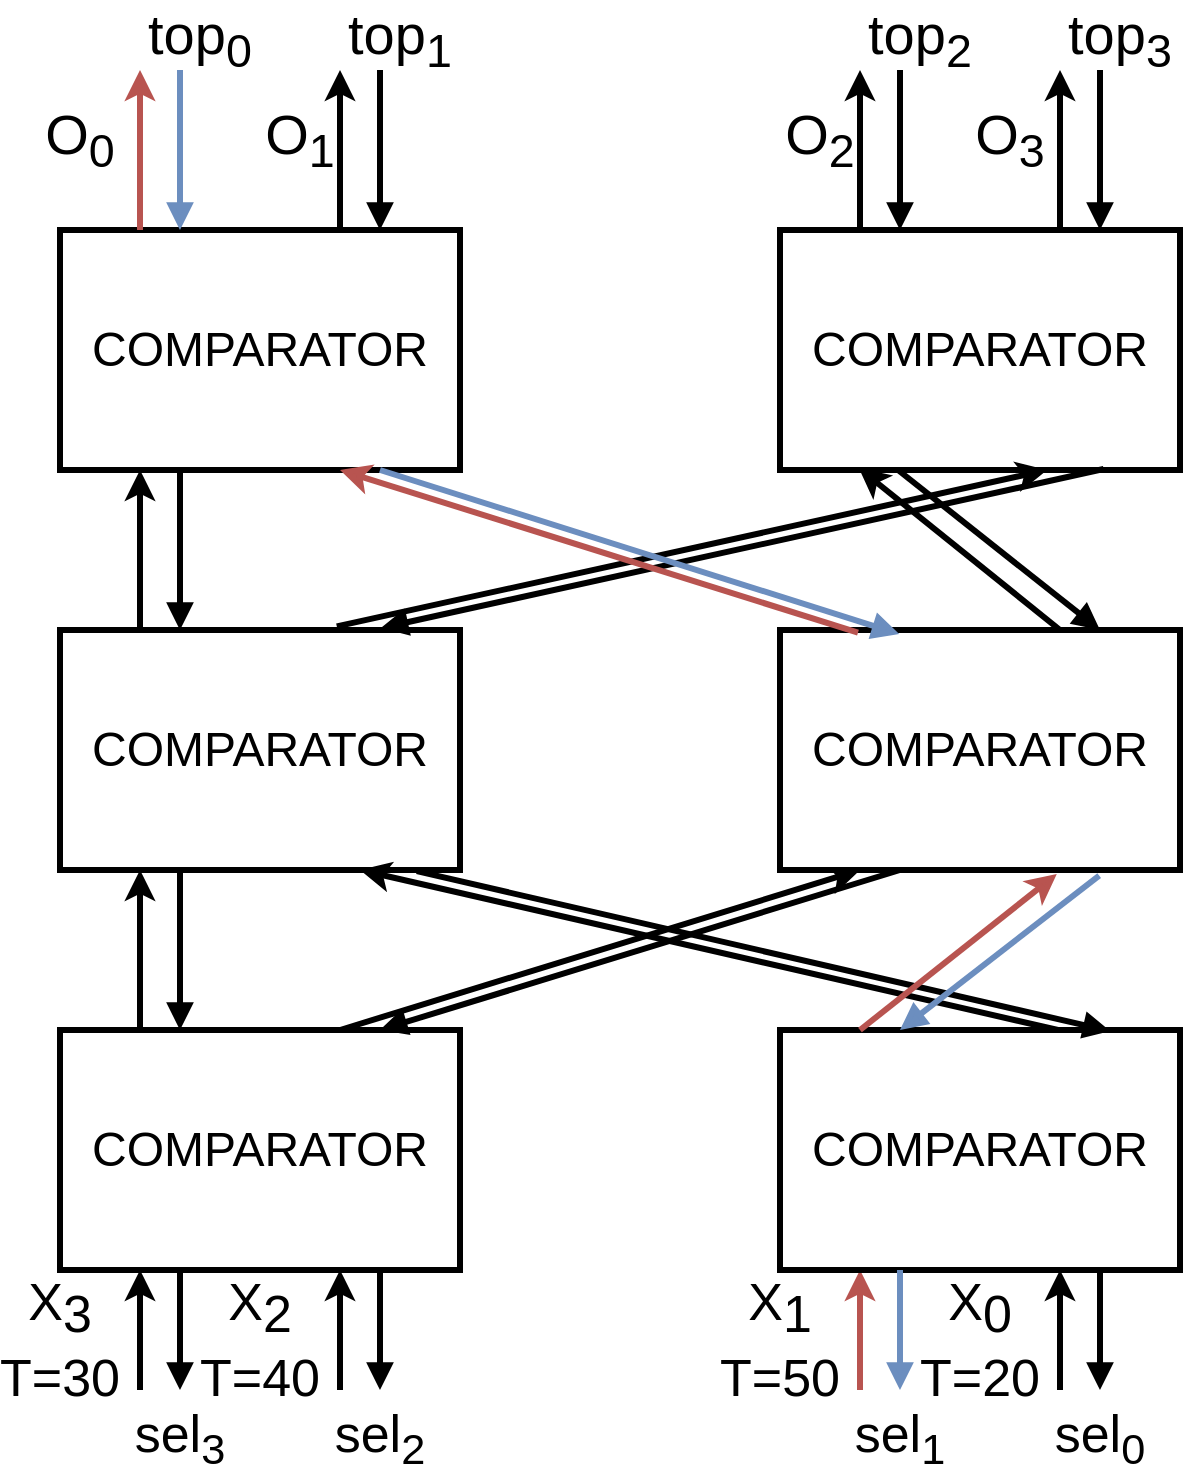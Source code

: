 <mxfile version="24.2.3" type="github">
  <diagram name="Page-1" id="67T9Y4tmb1YHdr85L90Y">
    <mxGraphModel dx="710" dy="1594" grid="1" gridSize="10" guides="1" tooltips="1" connect="1" arrows="1" fold="1" page="1" pageScale="1" pageWidth="850" pageHeight="1100" math="0" shadow="0">
      <root>
        <mxCell id="0" />
        <mxCell id="1" parent="0" />
        <mxCell id="3TUTral6N7AOeNxpEsLW-5" value="COMPARATOR" style="rounded=0;whiteSpace=wrap;html=1;strokeWidth=3;fontSize=24;" parent="1" vertex="1">
          <mxGeometry x="120" y="390" width="200" height="120" as="geometry" />
        </mxCell>
        <mxCell id="3TUTral6N7AOeNxpEsLW-11" style="rounded=0;orthogonalLoop=1;jettySize=auto;html=1;exitX=0.75;exitY=0;exitDx=0;exitDy=0;entryX=0.25;entryY=1;entryDx=0;entryDy=0;strokeWidth=3;fontSize=24;" parent="1" edge="1">
          <mxGeometry relative="1" as="geometry">
            <mxPoint x="260" y="590" as="sourcePoint" />
            <mxPoint x="520.0" y="510" as="targetPoint" />
          </mxGeometry>
        </mxCell>
        <mxCell id="3TUTral6N7AOeNxpEsLW-13" style="edgeStyle=orthogonalEdgeStyle;rounded=0;orthogonalLoop=1;jettySize=auto;html=1;exitX=0.25;exitY=0;exitDx=0;exitDy=0;entryX=0.25;entryY=1;entryDx=0;entryDy=0;strokeWidth=3;fontSize=24;" parent="1" edge="1">
          <mxGeometry relative="1" as="geometry">
            <mxPoint x="160" y="590" as="sourcePoint" />
            <mxPoint x="160" y="510" as="targetPoint" />
          </mxGeometry>
        </mxCell>
        <mxCell id="3TUTral6N7AOeNxpEsLW-19" style="edgeStyle=orthogonalEdgeStyle;rounded=0;orthogonalLoop=1;jettySize=auto;html=1;exitX=0.25;exitY=1;exitDx=0;exitDy=0;startArrow=classic;startFill=1;endArrow=none;endFill=0;strokeWidth=3;fontSize=24;" parent="1" edge="1">
          <mxGeometry relative="1" as="geometry">
            <mxPoint x="160" y="770" as="targetPoint" />
            <mxPoint x="160" y="710" as="sourcePoint" />
          </mxGeometry>
        </mxCell>
        <mxCell id="3TUTral6N7AOeNxpEsLW-20" style="edgeStyle=orthogonalEdgeStyle;rounded=0;orthogonalLoop=1;jettySize=auto;html=1;exitX=0.75;exitY=1;exitDx=0;exitDy=0;startArrow=classic;startFill=1;endArrow=none;endFill=0;strokeWidth=3;fontSize=24;" parent="1" edge="1">
          <mxGeometry relative="1" as="geometry">
            <mxPoint x="260" y="770" as="targetPoint" />
            <mxPoint x="260" y="710" as="sourcePoint" />
          </mxGeometry>
        </mxCell>
        <mxCell id="3TUTral6N7AOeNxpEsLW-1" value="COMPARATOR" style="rounded=0;whiteSpace=wrap;html=1;strokeWidth=3;fontSize=24;" parent="1" vertex="1">
          <mxGeometry x="120" y="590" width="200" height="120" as="geometry" />
        </mxCell>
        <mxCell id="3TUTral6N7AOeNxpEsLW-21" style="edgeStyle=orthogonalEdgeStyle;rounded=0;orthogonalLoop=1;jettySize=auto;html=1;exitX=0.25;exitY=1;exitDx=0;exitDy=0;startArrow=classic;startFill=1;endArrow=none;endFill=0;fillColor=#e51400;strokeColor=#B85450;strokeWidth=3;fontSize=24;" parent="1" edge="1">
          <mxGeometry relative="1" as="geometry">
            <mxPoint x="520" y="770" as="targetPoint" />
            <mxPoint x="520.0" y="710" as="sourcePoint" />
          </mxGeometry>
        </mxCell>
        <mxCell id="3TUTral6N7AOeNxpEsLW-22" style="edgeStyle=orthogonalEdgeStyle;rounded=0;orthogonalLoop=1;jettySize=auto;html=1;exitX=0.75;exitY=1;exitDx=0;exitDy=0;startArrow=classic;startFill=1;endArrow=none;endFill=0;strokeWidth=3;fontSize=24;" parent="1" edge="1">
          <mxGeometry relative="1" as="geometry">
            <mxPoint x="620" y="770" as="targetPoint" />
            <mxPoint x="620.0" y="710" as="sourcePoint" />
          </mxGeometry>
        </mxCell>
        <mxCell id="3TUTral6N7AOeNxpEsLW-2" value="COMPARATOR" style="rounded=0;whiteSpace=wrap;html=1;strokeWidth=3;fontSize=24;" parent="1" vertex="1">
          <mxGeometry x="480" y="590" width="200" height="120" as="geometry" />
        </mxCell>
        <mxCell id="3TUTral6N7AOeNxpEsLW-18" style="rounded=0;orthogonalLoop=1;jettySize=auto;html=1;exitX=0.75;exitY=0;exitDx=0;exitDy=0;entryX=0.75;entryY=1;entryDx=0;entryDy=0;strokeWidth=3;fontSize=24;" parent="1" target="3TUTral6N7AOeNxpEsLW-5" edge="1">
          <mxGeometry relative="1" as="geometry">
            <mxPoint x="619.0" y="590" as="sourcePoint" />
            <mxPoint x="619.0" y="510" as="targetPoint" />
          </mxGeometry>
        </mxCell>
        <mxCell id="3TUTral6N7AOeNxpEsLW-6" value="COMPARATOR" style="rounded=0;whiteSpace=wrap;html=1;strokeWidth=3;fontSize=24;" parent="1" vertex="1">
          <mxGeometry x="480" y="390" width="200" height="120" as="geometry" />
        </mxCell>
        <mxCell id="3TUTral6N7AOeNxpEsLW-14" style="edgeStyle=orthogonalEdgeStyle;rounded=0;orthogonalLoop=1;jettySize=auto;html=1;exitX=0.25;exitY=0;exitDx=0;exitDy=0;entryX=0.25;entryY=1;entryDx=0;entryDy=0;fillColor=#e51400;strokeColor=#000000;strokeWidth=3;fontSize=24;" parent="1" edge="1">
          <mxGeometry relative="1" as="geometry">
            <mxPoint x="160" y="390" as="sourcePoint" />
            <mxPoint x="160" y="310" as="targetPoint" />
          </mxGeometry>
        </mxCell>
        <mxCell id="3TUTral6N7AOeNxpEsLW-9" value="COMPARATOR" style="rounded=0;whiteSpace=wrap;html=1;strokeWidth=3;fontSize=24;" parent="1" vertex="1">
          <mxGeometry x="480" y="190" width="200" height="120" as="geometry" />
        </mxCell>
        <mxCell id="3TUTral6N7AOeNxpEsLW-10" value="COMPARATOR" style="rounded=0;whiteSpace=wrap;html=1;strokeWidth=3;fontSize=24;" parent="1" vertex="1">
          <mxGeometry x="120" y="190" width="200" height="120" as="geometry" />
        </mxCell>
        <mxCell id="3TUTral6N7AOeNxpEsLW-23" style="edgeStyle=orthogonalEdgeStyle;rounded=0;orthogonalLoop=1;jettySize=auto;html=1;exitX=0.25;exitY=0;exitDx=0;exitDy=0;entryX=0.25;entryY=1;entryDx=0;entryDy=0;fillColor=#e51400;strokeColor=#B85450;strokeWidth=3;fontSize=24;" parent="1" edge="1">
          <mxGeometry relative="1" as="geometry">
            <mxPoint x="160" y="190" as="sourcePoint" />
            <mxPoint x="160" y="110" as="targetPoint" />
          </mxGeometry>
        </mxCell>
        <mxCell id="3TUTral6N7AOeNxpEsLW-24" style="edgeStyle=orthogonalEdgeStyle;rounded=0;orthogonalLoop=1;jettySize=auto;html=1;exitX=0.75;exitY=0;exitDx=0;exitDy=0;entryX=0.75;entryY=1;entryDx=0;entryDy=0;strokeWidth=3;fontSize=24;" parent="1" edge="1">
          <mxGeometry relative="1" as="geometry">
            <mxPoint x="260" y="190" as="sourcePoint" />
            <mxPoint x="260" y="110" as="targetPoint" />
          </mxGeometry>
        </mxCell>
        <mxCell id="3TUTral6N7AOeNxpEsLW-25" style="edgeStyle=orthogonalEdgeStyle;rounded=0;orthogonalLoop=1;jettySize=auto;html=1;exitX=0.25;exitY=0;exitDx=0;exitDy=0;entryX=0.25;entryY=1;entryDx=0;entryDy=0;strokeWidth=3;fontSize=24;" parent="1" edge="1">
          <mxGeometry relative="1" as="geometry">
            <mxPoint x="520" y="190" as="sourcePoint" />
            <mxPoint x="520" y="110" as="targetPoint" />
          </mxGeometry>
        </mxCell>
        <mxCell id="3TUTral6N7AOeNxpEsLW-26" style="edgeStyle=orthogonalEdgeStyle;rounded=0;orthogonalLoop=1;jettySize=auto;html=1;exitX=0.75;exitY=0;exitDx=0;exitDy=0;entryX=0.75;entryY=1;entryDx=0;entryDy=0;strokeWidth=3;fontSize=24;" parent="1" edge="1">
          <mxGeometry relative="1" as="geometry">
            <mxPoint x="620" y="190" as="sourcePoint" />
            <mxPoint x="620" y="110" as="targetPoint" />
          </mxGeometry>
        </mxCell>
        <mxCell id="3TUTral6N7AOeNxpEsLW-31" style="rounded=0;orthogonalLoop=1;jettySize=auto;html=1;exitX=0.75;exitY=0;exitDx=0;exitDy=0;entryX=0.25;entryY=1;entryDx=0;entryDy=0;startArrow=block;startFill=1;endArrow=none;endFill=0;strokeWidth=3;fontSize=24;" parent="1" edge="1">
          <mxGeometry relative="1" as="geometry">
            <mxPoint x="280" y="590" as="sourcePoint" />
            <mxPoint x="540" y="510" as="targetPoint" />
          </mxGeometry>
        </mxCell>
        <mxCell id="3TUTral6N7AOeNxpEsLW-32" style="edgeStyle=orthogonalEdgeStyle;rounded=0;orthogonalLoop=1;jettySize=auto;html=1;exitX=0.25;exitY=0;exitDx=0;exitDy=0;entryX=0.25;entryY=1;entryDx=0;entryDy=0;startArrow=block;startFill=1;endArrow=none;endFill=0;strokeWidth=3;fontSize=24;" parent="1" edge="1">
          <mxGeometry relative="1" as="geometry">
            <mxPoint x="180" y="590" as="sourcePoint" />
            <mxPoint x="180" y="510" as="targetPoint" />
          </mxGeometry>
        </mxCell>
        <mxCell id="3TUTral6N7AOeNxpEsLW-33" style="edgeStyle=orthogonalEdgeStyle;rounded=0;orthogonalLoop=1;jettySize=auto;html=1;exitX=0.25;exitY=1;exitDx=0;exitDy=0;startArrow=none;startFill=0;endArrow=block;endFill=1;strokeWidth=3;fontSize=24;" parent="1" edge="1">
          <mxGeometry relative="1" as="geometry">
            <mxPoint x="180" y="770" as="targetPoint" />
            <mxPoint x="180" y="710" as="sourcePoint" />
          </mxGeometry>
        </mxCell>
        <mxCell id="3TUTral6N7AOeNxpEsLW-34" style="edgeStyle=orthogonalEdgeStyle;rounded=0;orthogonalLoop=1;jettySize=auto;html=1;exitX=0.75;exitY=1;exitDx=0;exitDy=0;startArrow=none;startFill=0;endArrow=block;endFill=1;strokeWidth=3;fontSize=24;" parent="1" edge="1">
          <mxGeometry relative="1" as="geometry">
            <mxPoint x="280" y="770" as="targetPoint" />
            <mxPoint x="280" y="710" as="sourcePoint" />
          </mxGeometry>
        </mxCell>
        <mxCell id="3TUTral6N7AOeNxpEsLW-36" style="rounded=0;orthogonalLoop=1;jettySize=auto;html=1;exitX=0.826;exitY=0.005;exitDx=0;exitDy=0;entryX=0.892;entryY=1.005;entryDx=0;entryDy=0;startArrow=block;startFill=1;endArrow=none;endFill=0;strokeWidth=3;fontSize=24;entryPerimeter=0;exitPerimeter=0;" parent="1" source="3TUTral6N7AOeNxpEsLW-2" target="3TUTral6N7AOeNxpEsLW-5" edge="1">
          <mxGeometry relative="1" as="geometry">
            <mxPoint x="640" y="590" as="sourcePoint" />
            <mxPoint x="640" y="510" as="targetPoint" />
          </mxGeometry>
        </mxCell>
        <mxCell id="3TUTral6N7AOeNxpEsLW-37" style="edgeStyle=orthogonalEdgeStyle;rounded=0;orthogonalLoop=1;jettySize=auto;html=1;exitX=0.25;exitY=1;exitDx=0;exitDy=0;startArrow=none;startFill=0;endArrow=block;endFill=1;fillColor=#0050ef;strokeColor=#6C8EBF;strokeWidth=3;fontSize=24;" parent="1" edge="1">
          <mxGeometry relative="1" as="geometry">
            <mxPoint x="540" y="770" as="targetPoint" />
            <mxPoint x="540" y="710" as="sourcePoint" />
          </mxGeometry>
        </mxCell>
        <mxCell id="3TUTral6N7AOeNxpEsLW-38" style="edgeStyle=orthogonalEdgeStyle;rounded=0;orthogonalLoop=1;jettySize=auto;html=1;exitX=0.75;exitY=1;exitDx=0;exitDy=0;startArrow=none;startFill=0;endArrow=block;endFill=1;strokeWidth=3;fontSize=24;" parent="1" edge="1">
          <mxGeometry relative="1" as="geometry">
            <mxPoint x="640" y="770" as="targetPoint" />
            <mxPoint x="640" y="710" as="sourcePoint" />
          </mxGeometry>
        </mxCell>
        <mxCell id="3TUTral6N7AOeNxpEsLW-39" style="edgeStyle=orthogonalEdgeStyle;rounded=0;orthogonalLoop=1;jettySize=auto;html=1;exitX=0.25;exitY=0;exitDx=0;exitDy=0;entryX=0.25;entryY=1;entryDx=0;entryDy=0;startArrow=block;startFill=1;endArrow=none;endFill=0;fillColor=#0050ef;strokeColor=#000000;strokeWidth=3;fontSize=24;" parent="1" edge="1">
          <mxGeometry relative="1" as="geometry">
            <mxPoint x="180" y="390" as="sourcePoint" />
            <mxPoint x="180" y="310" as="targetPoint" />
          </mxGeometry>
        </mxCell>
        <mxCell id="3TUTral6N7AOeNxpEsLW-43" style="edgeStyle=orthogonalEdgeStyle;rounded=0;orthogonalLoop=1;jettySize=auto;html=1;exitX=0.25;exitY=0;exitDx=0;exitDy=0;entryX=0.25;entryY=1;entryDx=0;entryDy=0;startArrow=block;startFill=1;endArrow=none;endFill=0;fillColor=#0050ef;strokeColor=#6C8EBF;strokeWidth=3;fontSize=24;" parent="1" edge="1">
          <mxGeometry relative="1" as="geometry">
            <mxPoint x="180" y="190" as="sourcePoint" />
            <mxPoint x="180" y="110" as="targetPoint" />
          </mxGeometry>
        </mxCell>
        <mxCell id="3TUTral6N7AOeNxpEsLW-44" style="edgeStyle=orthogonalEdgeStyle;rounded=0;orthogonalLoop=1;jettySize=auto;html=1;exitX=0.75;exitY=0;exitDx=0;exitDy=0;entryX=0.75;entryY=1;entryDx=0;entryDy=0;startArrow=block;startFill=1;endArrow=none;endFill=0;strokeWidth=3;fontSize=24;" parent="1" edge="1">
          <mxGeometry relative="1" as="geometry">
            <mxPoint x="280" y="190" as="sourcePoint" />
            <mxPoint x="280" y="110" as="targetPoint" />
          </mxGeometry>
        </mxCell>
        <mxCell id="3TUTral6N7AOeNxpEsLW-45" style="edgeStyle=orthogonalEdgeStyle;rounded=0;orthogonalLoop=1;jettySize=auto;html=1;exitX=0.25;exitY=0;exitDx=0;exitDy=0;entryX=0.25;entryY=1;entryDx=0;entryDy=0;startArrow=block;startFill=1;endArrow=none;endFill=0;strokeWidth=3;fontSize=24;" parent="1" edge="1">
          <mxGeometry relative="1" as="geometry">
            <mxPoint x="540" y="190" as="sourcePoint" />
            <mxPoint x="540" y="110" as="targetPoint" />
          </mxGeometry>
        </mxCell>
        <mxCell id="3TUTral6N7AOeNxpEsLW-46" style="edgeStyle=orthogonalEdgeStyle;rounded=0;orthogonalLoop=1;jettySize=auto;html=1;exitX=0.75;exitY=0;exitDx=0;exitDy=0;entryX=0.75;entryY=1;entryDx=0;entryDy=0;startArrow=block;startFill=1;endArrow=none;endFill=0;strokeWidth=3;fontSize=24;" parent="1" edge="1">
          <mxGeometry relative="1" as="geometry">
            <mxPoint x="640" y="190" as="sourcePoint" />
            <mxPoint x="640" y="110" as="targetPoint" />
          </mxGeometry>
        </mxCell>
        <mxCell id="3TUTral6N7AOeNxpEsLW-54" value="X&lt;sub style=&quot;font-size: 26px;&quot;&gt;3&lt;/sub&gt;&lt;br style=&quot;font-size: 26px;&quot;&gt;T=30" style="text;html=1;align=center;verticalAlign=middle;whiteSpace=wrap;rounded=0;fontSize=26;strokeWidth=3;" parent="1" vertex="1">
          <mxGeometry x="90" y="730" width="60" height="30" as="geometry" />
        </mxCell>
        <mxCell id="3TUTral6N7AOeNxpEsLW-55" value="&lt;div style=&quot;font-size: 26px;&quot;&gt;sel&lt;sub&gt;3&lt;/sub&gt;&lt;/div&gt;" style="text;html=1;align=center;verticalAlign=middle;whiteSpace=wrap;rounded=0;fontSize=26;strokeWidth=3;" parent="1" vertex="1">
          <mxGeometry x="150" y="780" width="60" height="30" as="geometry" />
        </mxCell>
        <mxCell id="3TUTral6N7AOeNxpEsLW-56" value="X&lt;sub style=&quot;font-size: 26px;&quot;&gt;2&lt;/sub&gt;&lt;br style=&quot;font-size: 26px;&quot;&gt;T=40" style="text;html=1;align=center;verticalAlign=middle;whiteSpace=wrap;rounded=0;fontSize=26;strokeWidth=3;" parent="1" vertex="1">
          <mxGeometry x="190" y="730" width="60" height="30" as="geometry" />
        </mxCell>
        <mxCell id="3TUTral6N7AOeNxpEsLW-57" value="&lt;div style=&quot;font-size: 26px;&quot;&gt;sel&lt;sub&gt;2&lt;/sub&gt;&lt;/div&gt;" style="text;html=1;align=center;verticalAlign=middle;whiteSpace=wrap;rounded=0;fontSize=26;strokeWidth=3;" parent="1" vertex="1">
          <mxGeometry x="250" y="780" width="60" height="30" as="geometry" />
        </mxCell>
        <mxCell id="3TUTral6N7AOeNxpEsLW-58" value="X&lt;sub style=&quot;font-size: 26px;&quot;&gt;1&lt;/sub&gt;&lt;br style=&quot;font-size: 26px;&quot;&gt;T=50" style="text;html=1;align=center;verticalAlign=middle;whiteSpace=wrap;rounded=0;fontSize=26;strokeWidth=3;" parent="1" vertex="1">
          <mxGeometry x="450" y="730" width="60" height="30" as="geometry" />
        </mxCell>
        <mxCell id="3TUTral6N7AOeNxpEsLW-59" value="&lt;div style=&quot;font-size: 26px;&quot;&gt;sel&lt;sub&gt;1&lt;/sub&gt;&lt;/div&gt;" style="text;html=1;align=center;verticalAlign=middle;whiteSpace=wrap;rounded=0;fontSize=26;strokeWidth=3;" parent="1" vertex="1">
          <mxGeometry x="510" y="780" width="60" height="30" as="geometry" />
        </mxCell>
        <mxCell id="3TUTral6N7AOeNxpEsLW-60" value="X&lt;sub style=&quot;font-size: 26px;&quot;&gt;0&lt;/sub&gt;&lt;br style=&quot;font-size: 26px;&quot;&gt;T=20" style="text;html=1;align=center;verticalAlign=middle;whiteSpace=wrap;rounded=0;fontSize=26;strokeWidth=3;" parent="1" vertex="1">
          <mxGeometry x="550" y="730" width="60" height="30" as="geometry" />
        </mxCell>
        <mxCell id="3TUTral6N7AOeNxpEsLW-61" value="&lt;div style=&quot;font-size: 26px;&quot;&gt;sel&lt;sub&gt;0&lt;/sub&gt;&lt;/div&gt;" style="text;html=1;align=center;verticalAlign=middle;whiteSpace=wrap;rounded=0;fontSize=26;strokeWidth=3;" parent="1" vertex="1">
          <mxGeometry x="610" y="780" width="60" height="30" as="geometry" />
        </mxCell>
        <mxCell id="3TUTral6N7AOeNxpEsLW-68" value="&lt;font style=&quot;font-size: 28px;&quot;&gt;&lt;span style=&quot;font-size: 28px;&quot;&gt;top&lt;/span&gt;&lt;sub&gt;1&lt;br style=&quot;font-size: 28px;&quot;&gt;&lt;/sub&gt;&lt;/font&gt;" style="text;html=1;align=center;verticalAlign=middle;whiteSpace=wrap;rounded=0;fontSize=28;strokeWidth=3;" parent="1" vertex="1">
          <mxGeometry x="260" y="80" width="60" height="30" as="geometry" />
        </mxCell>
        <mxCell id="3TUTral6N7AOeNxpEsLW-75" value="&lt;div style=&quot;font-size: 25px;&quot;&gt;&lt;font style=&quot;font-size: 28px;&quot;&gt;O&lt;sub&gt;0&lt;/sub&gt;&lt;/font&gt;&lt;/div&gt;" style="text;html=1;align=center;verticalAlign=middle;whiteSpace=wrap;rounded=0;fontSize=24;strokeWidth=3;" parent="1" vertex="1">
          <mxGeometry x="100" y="130" width="60" height="30" as="geometry" />
        </mxCell>
        <mxCell id="3TUTral6N7AOeNxpEsLW-76" value="&lt;div style=&quot;font-size: 28px;&quot;&gt;O&lt;sub&gt;1&lt;/sub&gt;&lt;/div&gt;" style="text;html=1;align=center;verticalAlign=middle;whiteSpace=wrap;rounded=0;fontSize=28;strokeWidth=3;" parent="1" vertex="1">
          <mxGeometry x="210" y="130" width="60" height="30" as="geometry" />
        </mxCell>
        <mxCell id="3TUTral6N7AOeNxpEsLW-79" value="O&lt;sub&gt;2&lt;/sub&gt;" style="text;html=1;align=center;verticalAlign=middle;whiteSpace=wrap;rounded=0;fontSize=28;strokeWidth=3;" parent="1" vertex="1">
          <mxGeometry x="470" y="130" width="60" height="30" as="geometry" />
        </mxCell>
        <mxCell id="3TUTral6N7AOeNxpEsLW-80" value="&lt;div style=&quot;font-size: 28px;&quot;&gt;O&lt;sub&gt;3&lt;/sub&gt;&lt;/div&gt;" style="text;html=1;align=center;verticalAlign=middle;whiteSpace=wrap;rounded=0;fontSize=28;strokeWidth=3;" parent="1" vertex="1">
          <mxGeometry x="565" y="130" width="60" height="30" as="geometry" />
        </mxCell>
        <mxCell id="3TUTral6N7AOeNxpEsLW-16" style="rounded=0;orthogonalLoop=1;jettySize=auto;html=1;strokeWidth=3;fontSize=24;exitX=0.692;exitY=-0.015;exitDx=0;exitDy=0;exitPerimeter=0;entryX=0.668;entryY=1;entryDx=0;entryDy=0;entryPerimeter=0;" parent="1" source="3TUTral6N7AOeNxpEsLW-5" target="3TUTral6N7AOeNxpEsLW-9" edge="1">
          <mxGeometry relative="1" as="geometry">
            <mxPoint x="459" y="390" as="sourcePoint" />
            <mxPoint x="530" y="340" as="targetPoint" />
          </mxGeometry>
        </mxCell>
        <mxCell id="3TUTral6N7AOeNxpEsLW-41" style="rounded=0;orthogonalLoop=1;jettySize=auto;html=1;exitX=0.802;exitY=-0.008;exitDx=0;exitDy=0;startArrow=block;startFill=1;endArrow=none;endFill=0;strokeWidth=3;fontSize=24;exitPerimeter=0;entryX=0.809;entryY=0.996;entryDx=0;entryDy=0;entryPerimeter=0;" parent="1" source="3TUTral6N7AOeNxpEsLW-5" target="3TUTral6N7AOeNxpEsLW-9" edge="1">
          <mxGeometry relative="1" as="geometry">
            <mxPoint x="540" y="390" as="sourcePoint" />
            <mxPoint x="640" y="320" as="targetPoint" />
          </mxGeometry>
        </mxCell>
        <mxCell id="3TUTral6N7AOeNxpEsLW-17" style="rounded=0;orthogonalLoop=1;jettySize=auto;html=1;exitX=0.75;exitY=0;exitDx=0;exitDy=0;entryX=0.197;entryY=0.992;entryDx=0;entryDy=0;strokeWidth=3;fontSize=24;entryPerimeter=0;" parent="1" target="3TUTral6N7AOeNxpEsLW-9" edge="1">
          <mxGeometry relative="1" as="geometry">
            <mxPoint x="620.0" y="390" as="sourcePoint" />
            <mxPoint x="620.0" y="310" as="targetPoint" />
          </mxGeometry>
        </mxCell>
        <mxCell id="3TUTral6N7AOeNxpEsLW-42" style="rounded=0;orthogonalLoop=1;jettySize=auto;html=1;exitX=0.75;exitY=0;exitDx=0;exitDy=0;entryX=0.295;entryY=1;entryDx=0;entryDy=0;startArrow=block;startFill=1;endArrow=none;endFill=0;strokeWidth=3;fontSize=24;entryPerimeter=0;" parent="1" target="3TUTral6N7AOeNxpEsLW-9" edge="1">
          <mxGeometry relative="1" as="geometry">
            <mxPoint x="640" y="390" as="sourcePoint" />
            <mxPoint x="640" y="310" as="targetPoint" />
          </mxGeometry>
        </mxCell>
        <mxCell id="3TUTral6N7AOeNxpEsLW-15" style="rounded=0;orthogonalLoop=1;jettySize=auto;html=1;exitX=0.195;exitY=0.011;exitDx=0;exitDy=0;entryX=0.75;entryY=1;entryDx=0;entryDy=0;strokeWidth=3;fontSize=24;exitPerimeter=0;strokeColor=#B85450;" parent="1" source="3TUTral6N7AOeNxpEsLW-6" edge="1">
          <mxGeometry relative="1" as="geometry">
            <mxPoint x="260" y="390" as="sourcePoint" />
            <mxPoint x="260" y="310" as="targetPoint" />
          </mxGeometry>
        </mxCell>
        <mxCell id="3TUTral6N7AOeNxpEsLW-40" style="rounded=0;orthogonalLoop=1;jettySize=auto;html=1;exitX=0.298;exitY=0.017;exitDx=0;exitDy=0;entryX=0.75;entryY=1;entryDx=0;entryDy=0;startArrow=block;startFill=1;endArrow=none;endFill=0;strokeWidth=3;fontSize=24;exitPerimeter=0;strokeColor=#6C8EBF;" parent="1" source="3TUTral6N7AOeNxpEsLW-6" edge="1">
          <mxGeometry relative="1" as="geometry">
            <mxPoint x="280" y="390" as="sourcePoint" />
            <mxPoint x="280" y="310" as="targetPoint" />
          </mxGeometry>
        </mxCell>
        <mxCell id="3TUTral6N7AOeNxpEsLW-12" style="rounded=0;orthogonalLoop=1;jettySize=auto;html=1;exitX=0.25;exitY=0;exitDx=0;exitDy=0;fillColor=#e51400;strokeColor=#B85450;strokeWidth=3;fontSize=24;entryX=0.692;entryY=1.017;entryDx=0;entryDy=0;entryPerimeter=0;" parent="1" target="3TUTral6N7AOeNxpEsLW-6" edge="1">
          <mxGeometry relative="1" as="geometry">
            <mxPoint x="520.0" y="590" as="sourcePoint" />
            <mxPoint x="370" y="500" as="targetPoint" />
          </mxGeometry>
        </mxCell>
        <mxCell id="3TUTral6N7AOeNxpEsLW-35" style="rounded=0;orthogonalLoop=1;jettySize=auto;html=1;exitX=0.25;exitY=0;exitDx=0;exitDy=0;startArrow=block;startFill=1;endArrow=none;endFill=0;fillColor=#0050ef;strokeColor=#6C8EBF;strokeWidth=3;fontSize=24;entryX=0.798;entryY=1.023;entryDx=0;entryDy=0;entryPerimeter=0;" parent="1" target="3TUTral6N7AOeNxpEsLW-6" edge="1">
          <mxGeometry relative="1" as="geometry">
            <mxPoint x="540" y="590" as="sourcePoint" />
            <mxPoint x="380" y="480" as="targetPoint" />
          </mxGeometry>
        </mxCell>
        <mxCell id="8DuKI1ojs1K7jVrmT93r-1" value="&lt;font style=&quot;font-size: 28px;&quot;&gt;&lt;span style=&quot;font-size: 28px;&quot;&gt;top&lt;/span&gt;&lt;sub&gt;0&lt;br style=&quot;font-size: 28px;&quot;&gt;&lt;/sub&gt;&lt;/font&gt;" style="text;html=1;align=center;verticalAlign=middle;whiteSpace=wrap;rounded=0;fontSize=28;strokeWidth=3;" vertex="1" parent="1">
          <mxGeometry x="160" y="80" width="60" height="30" as="geometry" />
        </mxCell>
        <mxCell id="8DuKI1ojs1K7jVrmT93r-2" value="&lt;font style=&quot;font-size: 28px;&quot;&gt;&lt;span style=&quot;font-size: 28px;&quot;&gt;top&lt;/span&gt;&lt;sub&gt;3&lt;br style=&quot;font-size: 28px;&quot;&gt;&lt;/sub&gt;&lt;/font&gt;" style="text;html=1;align=center;verticalAlign=middle;whiteSpace=wrap;rounded=0;fontSize=28;strokeWidth=3;" vertex="1" parent="1">
          <mxGeometry x="620" y="80" width="60" height="30" as="geometry" />
        </mxCell>
        <mxCell id="8DuKI1ojs1K7jVrmT93r-3" value="&lt;font style=&quot;font-size: 28px;&quot;&gt;&lt;span style=&quot;font-size: 28px;&quot;&gt;top&lt;/span&gt;&lt;sub&gt;2&lt;br style=&quot;font-size: 28px;&quot;&gt;&lt;/sub&gt;&lt;/font&gt;" style="text;html=1;align=center;verticalAlign=middle;whiteSpace=wrap;rounded=0;fontSize=28;strokeWidth=3;" vertex="1" parent="1">
          <mxGeometry x="520" y="80" width="60" height="30" as="geometry" />
        </mxCell>
      </root>
    </mxGraphModel>
  </diagram>
</mxfile>
